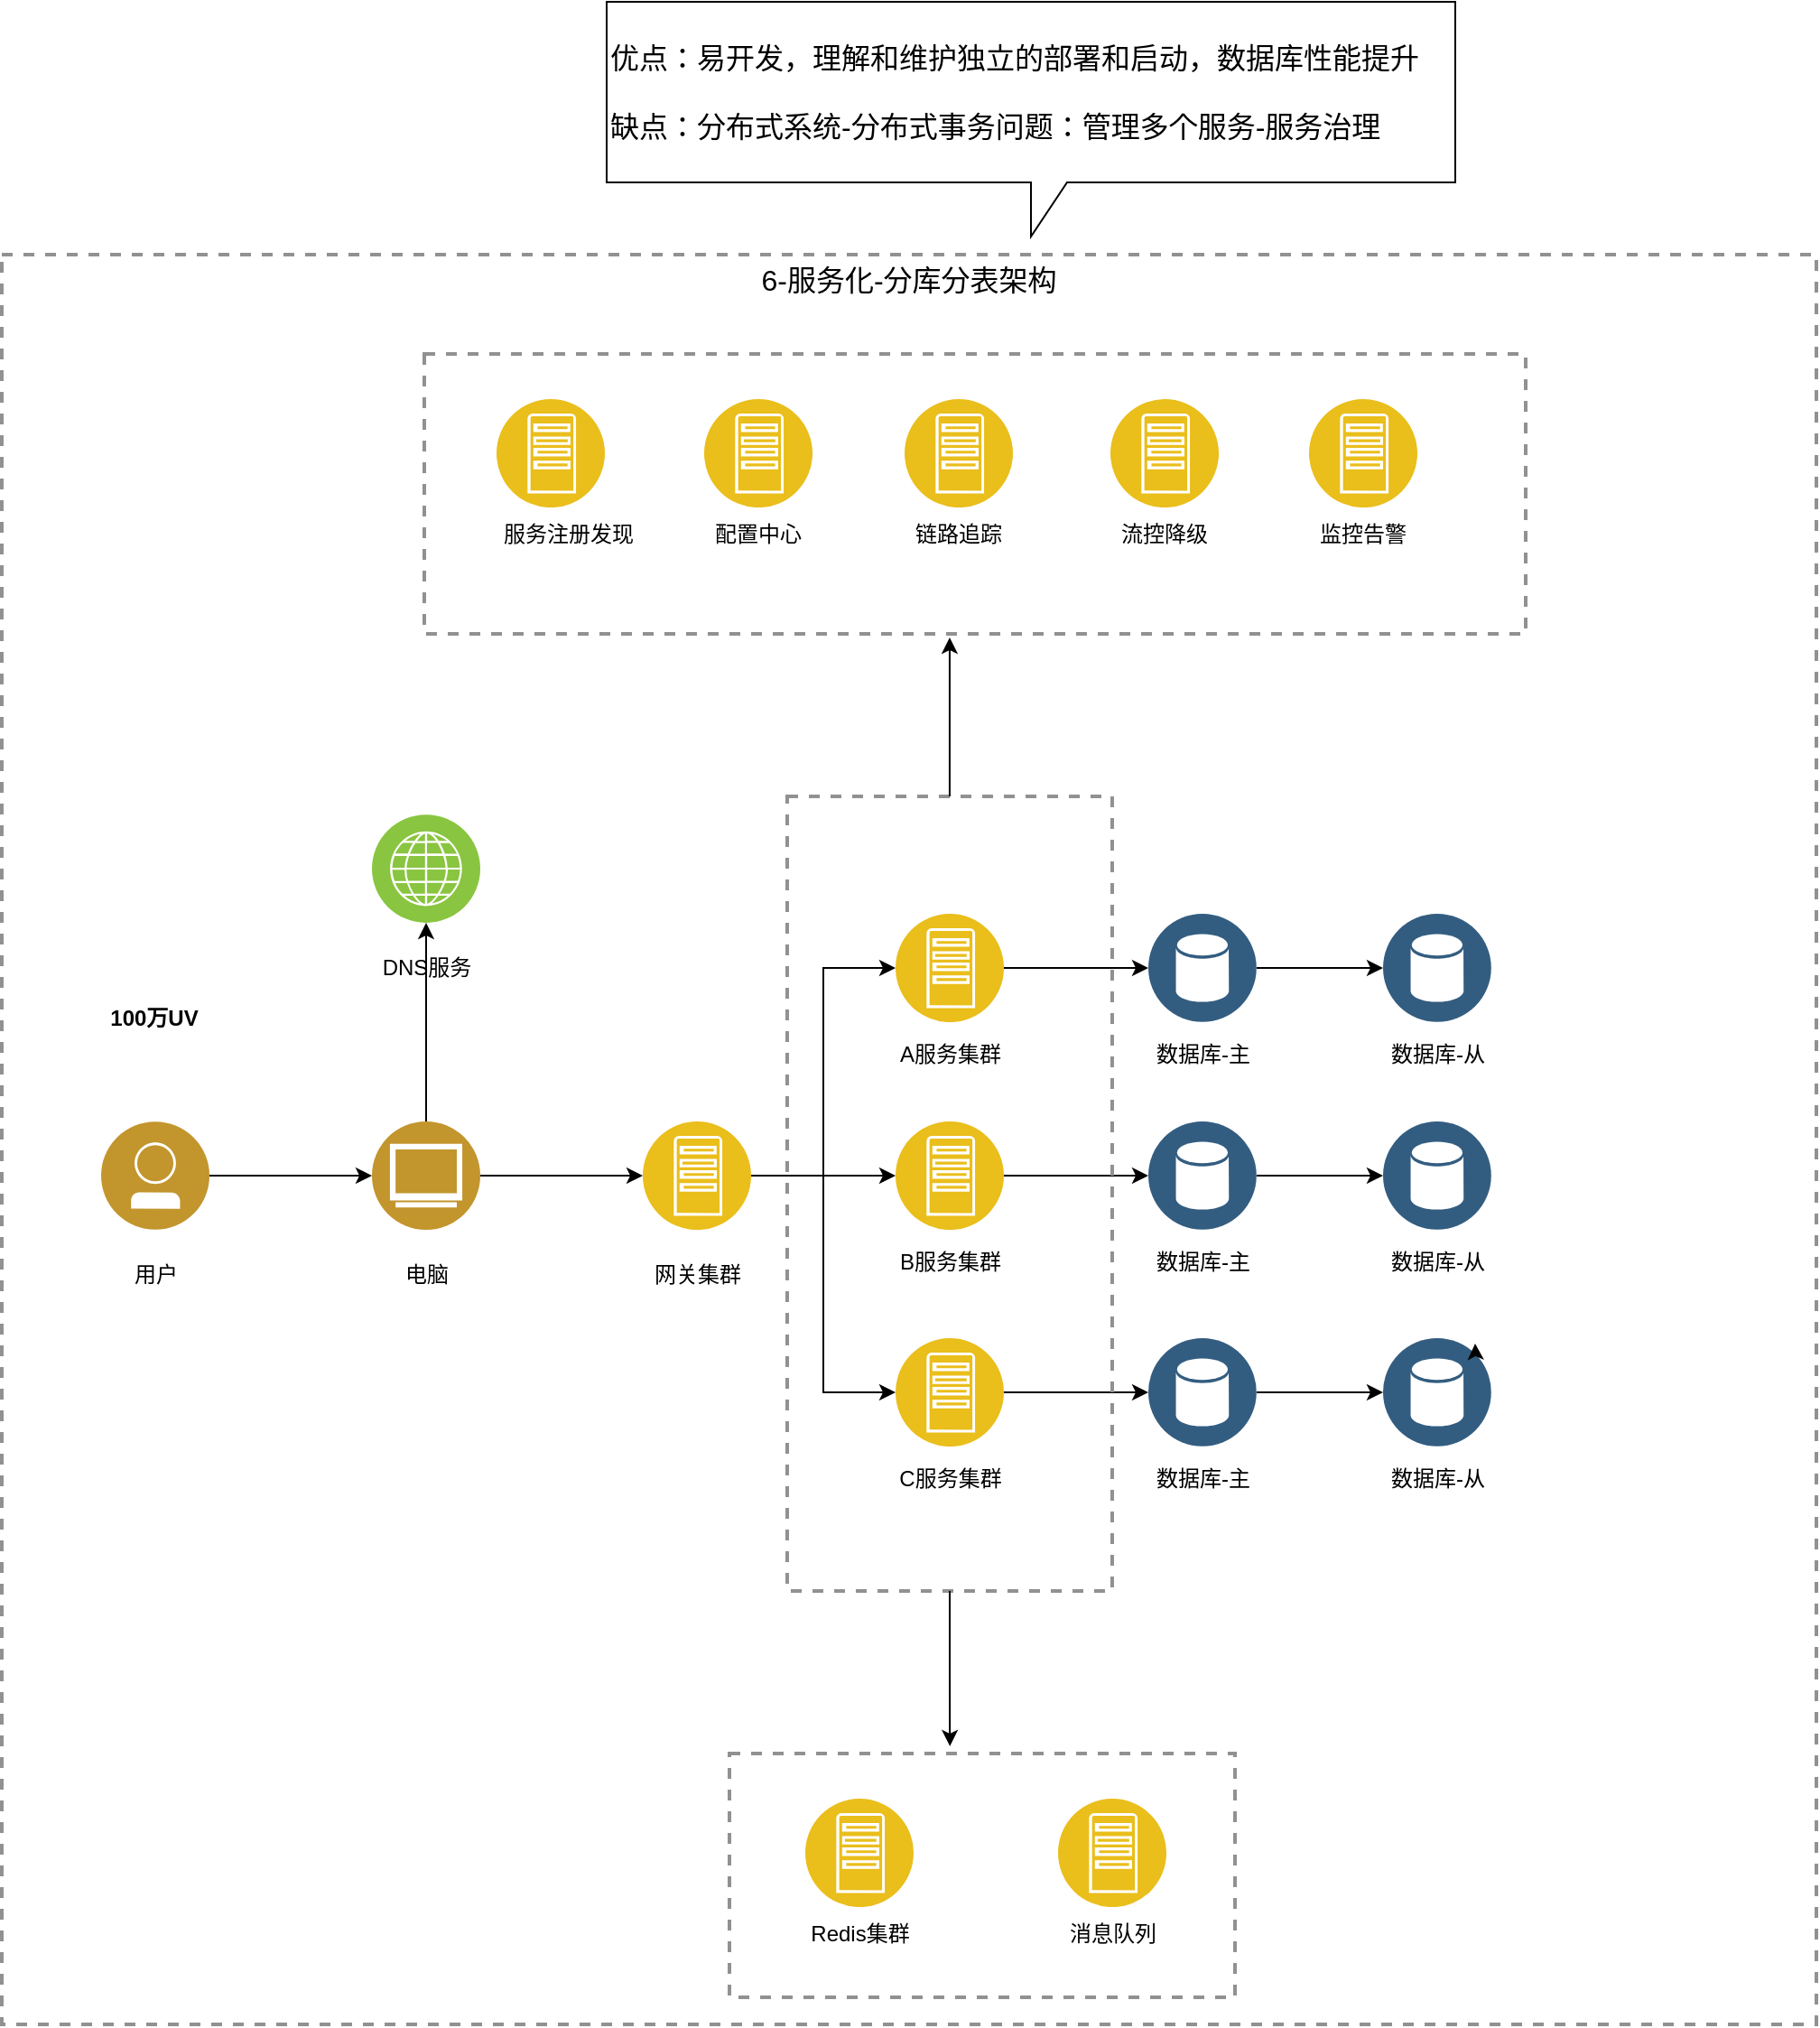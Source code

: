 <mxfile version="25.0.3">
  <diagram name="第 1 页" id="v08SBiCe49YFthJZVZgQ">
    <mxGraphModel dx="2261" dy="1915" grid="1" gridSize="10" guides="1" tooltips="1" connect="1" arrows="1" fold="1" page="1" pageScale="1" pageWidth="827" pageHeight="1169" math="0" shadow="0">
      <root>
        <mxCell id="0" />
        <mxCell id="1" parent="0" />
        <mxCell id="NUhmxYv8Nv4f0Cy1MO_9-7" style="edgeStyle=orthogonalEdgeStyle;rounded=0;orthogonalLoop=1;jettySize=auto;html=1;entryX=0;entryY=0.5;entryDx=0;entryDy=0;" edge="1" parent="1" source="NUhmxYv8Nv4f0Cy1MO_9-1" target="NUhmxYv8Nv4f0Cy1MO_9-3">
          <mxGeometry relative="1" as="geometry" />
        </mxCell>
        <mxCell id="NUhmxYv8Nv4f0Cy1MO_9-1" value="" style="image;aspect=fixed;perimeter=ellipsePerimeter;html=1;align=center;shadow=0;dashed=0;fontColor=#4277BB;labelBackgroundColor=default;fontSize=12;spacingTop=3;image=img/lib/ibm/users/user.svg;" vertex="1" parent="1">
          <mxGeometry x="30" y="270" width="60" height="60" as="geometry" />
        </mxCell>
        <mxCell id="NUhmxYv8Nv4f0Cy1MO_9-2" value="用户" style="text;html=1;align=center;verticalAlign=middle;resizable=0;points=[];autosize=1;strokeColor=none;fillColor=none;" vertex="1" parent="1">
          <mxGeometry x="35" y="340" width="50" height="30" as="geometry" />
        </mxCell>
        <mxCell id="NUhmxYv8Nv4f0Cy1MO_9-8" style="edgeStyle=orthogonalEdgeStyle;rounded=0;orthogonalLoop=1;jettySize=auto;html=1;entryX=0;entryY=0.5;entryDx=0;entryDy=0;" edge="1" parent="1" source="NUhmxYv8Nv4f0Cy1MO_9-3" target="NUhmxYv8Nv4f0Cy1MO_9-5">
          <mxGeometry relative="1" as="geometry" />
        </mxCell>
        <mxCell id="NUhmxYv8Nv4f0Cy1MO_9-11" style="edgeStyle=orthogonalEdgeStyle;rounded=0;orthogonalLoop=1;jettySize=auto;html=1;entryX=0.5;entryY=1;entryDx=0;entryDy=0;" edge="1" parent="1" source="NUhmxYv8Nv4f0Cy1MO_9-3" target="NUhmxYv8Nv4f0Cy1MO_9-9">
          <mxGeometry relative="1" as="geometry" />
        </mxCell>
        <mxCell id="NUhmxYv8Nv4f0Cy1MO_9-3" value="" style="image;aspect=fixed;perimeter=ellipsePerimeter;html=1;align=center;shadow=0;dashed=0;fontColor=#4277BB;labelBackgroundColor=default;fontSize=12;spacingTop=3;image=img/lib/ibm/users/browser.svg;" vertex="1" parent="1">
          <mxGeometry x="180" y="270" width="60" height="60" as="geometry" />
        </mxCell>
        <mxCell id="NUhmxYv8Nv4f0Cy1MO_9-4" value="电脑" style="text;html=1;align=center;verticalAlign=middle;resizable=0;points=[];autosize=1;strokeColor=none;fillColor=none;" vertex="1" parent="1">
          <mxGeometry x="185" y="340" width="50" height="30" as="geometry" />
        </mxCell>
        <mxCell id="NUhmxYv8Nv4f0Cy1MO_9-37" style="edgeStyle=orthogonalEdgeStyle;rounded=0;orthogonalLoop=1;jettySize=auto;html=1;entryX=0;entryY=0.5;entryDx=0;entryDy=0;" edge="1" parent="1" source="NUhmxYv8Nv4f0Cy1MO_9-5" target="NUhmxYv8Nv4f0Cy1MO_9-12">
          <mxGeometry relative="1" as="geometry" />
        </mxCell>
        <mxCell id="NUhmxYv8Nv4f0Cy1MO_9-38" style="edgeStyle=orthogonalEdgeStyle;rounded=0;orthogonalLoop=1;jettySize=auto;html=1;entryX=0;entryY=0.5;entryDx=0;entryDy=0;" edge="1" parent="1" source="NUhmxYv8Nv4f0Cy1MO_9-5" target="NUhmxYv8Nv4f0Cy1MO_9-16">
          <mxGeometry relative="1" as="geometry" />
        </mxCell>
        <mxCell id="NUhmxYv8Nv4f0Cy1MO_9-39" style="edgeStyle=orthogonalEdgeStyle;rounded=0;orthogonalLoop=1;jettySize=auto;html=1;entryX=0;entryY=0.5;entryDx=0;entryDy=0;" edge="1" parent="1" source="NUhmxYv8Nv4f0Cy1MO_9-5" target="NUhmxYv8Nv4f0Cy1MO_9-14">
          <mxGeometry relative="1" as="geometry" />
        </mxCell>
        <mxCell id="NUhmxYv8Nv4f0Cy1MO_9-5" value="" style="image;aspect=fixed;perimeter=ellipsePerimeter;html=1;align=center;shadow=0;dashed=0;fontColor=#4277BB;labelBackgroundColor=default;fontSize=12;spacingTop=3;image=img/lib/ibm/applications/app_server.svg;" vertex="1" parent="1">
          <mxGeometry x="330" y="270" width="60" height="60" as="geometry" />
        </mxCell>
        <mxCell id="NUhmxYv8Nv4f0Cy1MO_9-6" value="网关集群" style="text;html=1;align=center;verticalAlign=middle;resizable=0;points=[];autosize=1;strokeColor=none;fillColor=none;" vertex="1" parent="1">
          <mxGeometry x="325" y="340" width="70" height="30" as="geometry" />
        </mxCell>
        <mxCell id="NUhmxYv8Nv4f0Cy1MO_9-9" value="" style="image;aspect=fixed;perimeter=ellipsePerimeter;html=1;align=center;shadow=0;dashed=0;fontColor=#4277BB;labelBackgroundColor=default;fontSize=12;spacingTop=3;image=img/lib/ibm/infrastructure/channels.svg;" vertex="1" parent="1">
          <mxGeometry x="180" y="100" width="60" height="60" as="geometry" />
        </mxCell>
        <mxCell id="NUhmxYv8Nv4f0Cy1MO_9-10" value="DNS服务" style="text;html=1;align=center;verticalAlign=middle;resizable=0;points=[];autosize=1;strokeColor=none;fillColor=none;" vertex="1" parent="1">
          <mxGeometry x="175" y="170" width="70" height="30" as="geometry" />
        </mxCell>
        <mxCell id="NUhmxYv8Nv4f0Cy1MO_9-30" style="edgeStyle=orthogonalEdgeStyle;rounded=0;orthogonalLoop=1;jettySize=auto;html=1;entryX=0;entryY=0.5;entryDx=0;entryDy=0;" edge="1" parent="1" source="NUhmxYv8Nv4f0Cy1MO_9-12" target="NUhmxYv8Nv4f0Cy1MO_9-18">
          <mxGeometry relative="1" as="geometry" />
        </mxCell>
        <mxCell id="NUhmxYv8Nv4f0Cy1MO_9-12" value="" style="image;aspect=fixed;perimeter=ellipsePerimeter;html=1;align=center;shadow=0;dashed=0;fontColor=#4277BB;labelBackgroundColor=default;fontSize=12;spacingTop=3;image=img/lib/ibm/applications/app_server.svg;" vertex="1" parent="1">
          <mxGeometry x="470" y="155" width="60" height="60" as="geometry" />
        </mxCell>
        <mxCell id="NUhmxYv8Nv4f0Cy1MO_9-13" value="A服务集群" style="text;html=1;align=center;verticalAlign=middle;resizable=0;points=[];autosize=1;strokeColor=none;fillColor=none;" vertex="1" parent="1">
          <mxGeometry x="460" y="218" width="80" height="30" as="geometry" />
        </mxCell>
        <mxCell id="NUhmxYv8Nv4f0Cy1MO_9-32" style="edgeStyle=orthogonalEdgeStyle;rounded=0;orthogonalLoop=1;jettySize=auto;html=1;entryX=0;entryY=0.5;entryDx=0;entryDy=0;" edge="1" parent="1" source="NUhmxYv8Nv4f0Cy1MO_9-14" target="NUhmxYv8Nv4f0Cy1MO_9-22">
          <mxGeometry relative="1" as="geometry" />
        </mxCell>
        <mxCell id="NUhmxYv8Nv4f0Cy1MO_9-14" value="" style="image;aspect=fixed;perimeter=ellipsePerimeter;html=1;align=center;shadow=0;dashed=0;fontColor=#4277BB;labelBackgroundColor=default;fontSize=12;spacingTop=3;image=img/lib/ibm/applications/app_server.svg;" vertex="1" parent="1">
          <mxGeometry x="470" y="270" width="60" height="60" as="geometry" />
        </mxCell>
        <mxCell id="NUhmxYv8Nv4f0Cy1MO_9-15" value="B服务集群" style="text;html=1;align=center;verticalAlign=middle;resizable=0;points=[];autosize=1;strokeColor=none;fillColor=none;" vertex="1" parent="1">
          <mxGeometry x="460" y="333" width="80" height="30" as="geometry" />
        </mxCell>
        <mxCell id="NUhmxYv8Nv4f0Cy1MO_9-34" style="edgeStyle=orthogonalEdgeStyle;rounded=0;orthogonalLoop=1;jettySize=auto;html=1;entryX=0;entryY=0.5;entryDx=0;entryDy=0;" edge="1" parent="1" source="NUhmxYv8Nv4f0Cy1MO_9-16" target="NUhmxYv8Nv4f0Cy1MO_9-24">
          <mxGeometry relative="1" as="geometry" />
        </mxCell>
        <mxCell id="NUhmxYv8Nv4f0Cy1MO_9-16" value="" style="image;aspect=fixed;perimeter=ellipsePerimeter;html=1;align=center;shadow=0;dashed=0;fontColor=#4277BB;labelBackgroundColor=default;fontSize=12;spacingTop=3;image=img/lib/ibm/applications/app_server.svg;" vertex="1" parent="1">
          <mxGeometry x="470" y="390" width="60" height="60" as="geometry" />
        </mxCell>
        <mxCell id="NUhmxYv8Nv4f0Cy1MO_9-17" value="C服务集群" style="text;html=1;align=center;verticalAlign=middle;resizable=0;points=[];autosize=1;strokeColor=none;fillColor=none;" vertex="1" parent="1">
          <mxGeometry x="460" y="453" width="80" height="30" as="geometry" />
        </mxCell>
        <mxCell id="NUhmxYv8Nv4f0Cy1MO_9-31" style="edgeStyle=orthogonalEdgeStyle;rounded=0;orthogonalLoop=1;jettySize=auto;html=1;entryX=0;entryY=0.5;entryDx=0;entryDy=0;" edge="1" parent="1" source="NUhmxYv8Nv4f0Cy1MO_9-18" target="NUhmxYv8Nv4f0Cy1MO_9-20">
          <mxGeometry relative="1" as="geometry" />
        </mxCell>
        <mxCell id="NUhmxYv8Nv4f0Cy1MO_9-18" value="" style="image;aspect=fixed;perimeter=ellipsePerimeter;html=1;align=center;shadow=0;dashed=0;fontColor=#4277BB;labelBackgroundColor=default;fontSize=12;spacingTop=3;image=img/lib/ibm/data/data_services.svg;" vertex="1" parent="1">
          <mxGeometry x="610" y="155" width="60" height="60" as="geometry" />
        </mxCell>
        <mxCell id="NUhmxYv8Nv4f0Cy1MO_9-19" value="数据库-主" style="text;html=1;align=center;verticalAlign=middle;resizable=0;points=[];autosize=1;strokeColor=none;fillColor=none;" vertex="1" parent="1">
          <mxGeometry x="600" y="218" width="80" height="30" as="geometry" />
        </mxCell>
        <mxCell id="NUhmxYv8Nv4f0Cy1MO_9-20" value="" style="image;aspect=fixed;perimeter=ellipsePerimeter;html=1;align=center;shadow=0;dashed=0;fontColor=#4277BB;labelBackgroundColor=default;fontSize=12;spacingTop=3;image=img/lib/ibm/data/data_services.svg;" vertex="1" parent="1">
          <mxGeometry x="740" y="155" width="60" height="60" as="geometry" />
        </mxCell>
        <mxCell id="NUhmxYv8Nv4f0Cy1MO_9-21" value="数据库-从" style="text;html=1;align=center;verticalAlign=middle;resizable=0;points=[];autosize=1;strokeColor=none;fillColor=none;" vertex="1" parent="1">
          <mxGeometry x="730" y="218" width="80" height="30" as="geometry" />
        </mxCell>
        <mxCell id="NUhmxYv8Nv4f0Cy1MO_9-33" style="edgeStyle=orthogonalEdgeStyle;rounded=0;orthogonalLoop=1;jettySize=auto;html=1;entryX=0;entryY=0.5;entryDx=0;entryDy=0;" edge="1" parent="1" source="NUhmxYv8Nv4f0Cy1MO_9-22" target="NUhmxYv8Nv4f0Cy1MO_9-26">
          <mxGeometry relative="1" as="geometry" />
        </mxCell>
        <mxCell id="NUhmxYv8Nv4f0Cy1MO_9-22" value="" style="image;aspect=fixed;perimeter=ellipsePerimeter;html=1;align=center;shadow=0;dashed=0;fontColor=#4277BB;labelBackgroundColor=default;fontSize=12;spacingTop=3;image=img/lib/ibm/data/data_services.svg;" vertex="1" parent="1">
          <mxGeometry x="610" y="270" width="60" height="60" as="geometry" />
        </mxCell>
        <mxCell id="NUhmxYv8Nv4f0Cy1MO_9-23" value="数据库-主" style="text;html=1;align=center;verticalAlign=middle;resizable=0;points=[];autosize=1;strokeColor=none;fillColor=none;" vertex="1" parent="1">
          <mxGeometry x="600" y="333" width="80" height="30" as="geometry" />
        </mxCell>
        <mxCell id="NUhmxYv8Nv4f0Cy1MO_9-36" style="edgeStyle=orthogonalEdgeStyle;rounded=0;orthogonalLoop=1;jettySize=auto;html=1;entryX=0;entryY=0.5;entryDx=0;entryDy=0;" edge="1" parent="1" source="NUhmxYv8Nv4f0Cy1MO_9-24" target="NUhmxYv8Nv4f0Cy1MO_9-28">
          <mxGeometry relative="1" as="geometry" />
        </mxCell>
        <mxCell id="NUhmxYv8Nv4f0Cy1MO_9-24" value="" style="image;aspect=fixed;perimeter=ellipsePerimeter;html=1;align=center;shadow=0;dashed=0;fontColor=#4277BB;labelBackgroundColor=default;fontSize=12;spacingTop=3;image=img/lib/ibm/data/data_services.svg;" vertex="1" parent="1">
          <mxGeometry x="610" y="390" width="60" height="60" as="geometry" />
        </mxCell>
        <mxCell id="NUhmxYv8Nv4f0Cy1MO_9-25" value="数据库-主" style="text;html=1;align=center;verticalAlign=middle;resizable=0;points=[];autosize=1;strokeColor=none;fillColor=none;" vertex="1" parent="1">
          <mxGeometry x="600" y="453" width="80" height="30" as="geometry" />
        </mxCell>
        <mxCell id="NUhmxYv8Nv4f0Cy1MO_9-26" value="" style="image;aspect=fixed;perimeter=ellipsePerimeter;html=1;align=center;shadow=0;dashed=0;fontColor=#4277BB;labelBackgroundColor=default;fontSize=12;spacingTop=3;image=img/lib/ibm/data/data_services.svg;" vertex="1" parent="1">
          <mxGeometry x="740" y="270" width="60" height="60" as="geometry" />
        </mxCell>
        <mxCell id="NUhmxYv8Nv4f0Cy1MO_9-27" value="数据库-从" style="text;html=1;align=center;verticalAlign=middle;resizable=0;points=[];autosize=1;strokeColor=none;fillColor=none;" vertex="1" parent="1">
          <mxGeometry x="730" y="333" width="80" height="30" as="geometry" />
        </mxCell>
        <mxCell id="NUhmxYv8Nv4f0Cy1MO_9-28" value="" style="image;aspect=fixed;perimeter=ellipsePerimeter;html=1;align=center;shadow=0;dashed=0;fontColor=#4277BB;labelBackgroundColor=default;fontSize=12;spacingTop=3;image=img/lib/ibm/data/data_services.svg;" vertex="1" parent="1">
          <mxGeometry x="740" y="390" width="60" height="60" as="geometry" />
        </mxCell>
        <mxCell id="NUhmxYv8Nv4f0Cy1MO_9-29" value="数据库-从" style="text;html=1;align=center;verticalAlign=middle;resizable=0;points=[];autosize=1;strokeColor=none;fillColor=none;" vertex="1" parent="1">
          <mxGeometry x="730" y="453" width="80" height="30" as="geometry" />
        </mxCell>
        <mxCell id="NUhmxYv8Nv4f0Cy1MO_9-35" style="edgeStyle=orthogonalEdgeStyle;rounded=0;orthogonalLoop=1;jettySize=auto;html=1;exitX=1;exitY=0;exitDx=0;exitDy=0;entryX=0.85;entryY=0.05;entryDx=0;entryDy=0;entryPerimeter=0;" edge="1" parent="1" source="NUhmxYv8Nv4f0Cy1MO_9-28" target="NUhmxYv8Nv4f0Cy1MO_9-28">
          <mxGeometry relative="1" as="geometry" />
        </mxCell>
        <mxCell id="NUhmxYv8Nv4f0Cy1MO_9-40" value="" style="image;aspect=fixed;perimeter=ellipsePerimeter;html=1;align=center;shadow=0;dashed=0;fontColor=#4277BB;labelBackgroundColor=default;fontSize=12;spacingTop=3;image=img/lib/ibm/applications/app_server.svg;" vertex="1" parent="1">
          <mxGeometry x="420" y="645" width="60" height="60" as="geometry" />
        </mxCell>
        <mxCell id="NUhmxYv8Nv4f0Cy1MO_9-41" value="Redis集群" style="text;html=1;align=center;verticalAlign=middle;resizable=0;points=[];autosize=1;strokeColor=none;fillColor=none;" vertex="1" parent="1">
          <mxGeometry x="410" y="705" width="80" height="30" as="geometry" />
        </mxCell>
        <mxCell id="NUhmxYv8Nv4f0Cy1MO_9-42" value="" style="image;aspect=fixed;perimeter=ellipsePerimeter;html=1;align=center;shadow=0;dashed=0;fontColor=#4277BB;labelBackgroundColor=default;fontSize=12;spacingTop=3;image=img/lib/ibm/applications/app_server.svg;" vertex="1" parent="1">
          <mxGeometry x="560" y="645" width="60" height="60" as="geometry" />
        </mxCell>
        <mxCell id="NUhmxYv8Nv4f0Cy1MO_9-43" value="消息队列" style="text;html=1;align=center;verticalAlign=middle;resizable=0;points=[];autosize=1;strokeColor=none;fillColor=none;" vertex="1" parent="1">
          <mxGeometry x="555" y="705" width="70" height="30" as="geometry" />
        </mxCell>
        <mxCell id="NUhmxYv8Nv4f0Cy1MO_9-44" value="" style="fontStyle=0;verticalAlign=top;align=center;spacingTop=-2;fillColor=none;rounded=0;whiteSpace=wrap;html=1;strokeColor=#919191;strokeWidth=2;dashed=1;container=1;collapsible=0;expand=0;recursiveResize=0;" vertex="1" parent="1">
          <mxGeometry x="378" y="620" width="280" height="135" as="geometry" />
        </mxCell>
        <mxCell id="NUhmxYv8Nv4f0Cy1MO_9-46" value="" style="fontStyle=0;verticalAlign=top;align=center;spacingTop=-2;fillColor=none;rounded=0;whiteSpace=wrap;html=1;strokeColor=#919191;strokeWidth=2;dashed=1;container=1;collapsible=0;expand=0;recursiveResize=0;" vertex="1" parent="1">
          <mxGeometry x="410" y="90" width="180" height="440" as="geometry" />
        </mxCell>
        <mxCell id="NUhmxYv8Nv4f0Cy1MO_9-48" style="edgeStyle=orthogonalEdgeStyle;rounded=0;orthogonalLoop=1;jettySize=auto;html=1;entryX=0.436;entryY=-0.03;entryDx=0;entryDy=0;entryPerimeter=0;" edge="1" parent="1" source="NUhmxYv8Nv4f0Cy1MO_9-46" target="NUhmxYv8Nv4f0Cy1MO_9-44">
          <mxGeometry relative="1" as="geometry" />
        </mxCell>
        <mxCell id="NUhmxYv8Nv4f0Cy1MO_9-63" value="" style="group" vertex="1" connectable="0" parent="1">
          <mxGeometry x="209" y="-155" width="610" height="155" as="geometry" />
        </mxCell>
        <mxCell id="NUhmxYv8Nv4f0Cy1MO_9-50" value="" style="fontStyle=0;verticalAlign=top;align=center;spacingTop=-2;fillColor=none;rounded=0;whiteSpace=wrap;html=1;strokeColor=#919191;strokeWidth=2;dashed=1;container=0;collapsible=0;expand=0;recursiveResize=0;" vertex="1" parent="NUhmxYv8Nv4f0Cy1MO_9-63">
          <mxGeometry width="610" height="155" as="geometry" />
        </mxCell>
        <mxCell id="NUhmxYv8Nv4f0Cy1MO_9-49" value="" style="image;aspect=fixed;perimeter=ellipsePerimeter;html=1;align=center;shadow=0;dashed=0;fontColor=#4277BB;labelBackgroundColor=default;fontSize=12;spacingTop=3;image=img/lib/ibm/applications/app_server.svg;container=0;" vertex="1" parent="NUhmxYv8Nv4f0Cy1MO_9-63">
          <mxGeometry x="40" y="25" width="60" height="60" as="geometry" />
        </mxCell>
        <mxCell id="NUhmxYv8Nv4f0Cy1MO_9-51" value="服务注册发现" style="text;html=1;align=center;verticalAlign=middle;whiteSpace=wrap;rounded=0;container=0;" vertex="1" parent="NUhmxYv8Nv4f0Cy1MO_9-63">
          <mxGeometry x="40" y="85" width="80" height="30" as="geometry" />
        </mxCell>
        <mxCell id="NUhmxYv8Nv4f0Cy1MO_9-55" value="配置中心" style="text;html=1;align=center;verticalAlign=middle;whiteSpace=wrap;rounded=0;container=0;" vertex="1" parent="NUhmxYv8Nv4f0Cy1MO_9-63">
          <mxGeometry x="145" y="85" width="80" height="30" as="geometry" />
        </mxCell>
        <mxCell id="NUhmxYv8Nv4f0Cy1MO_9-56" value="" style="image;aspect=fixed;perimeter=ellipsePerimeter;html=1;align=center;shadow=0;dashed=0;fontColor=#4277BB;labelBackgroundColor=default;fontSize=12;spacingTop=3;image=img/lib/ibm/applications/app_server.svg;container=0;" vertex="1" parent="NUhmxYv8Nv4f0Cy1MO_9-63">
          <mxGeometry x="155" y="25" width="60" height="60" as="geometry" />
        </mxCell>
        <mxCell id="NUhmxYv8Nv4f0Cy1MO_9-57" value="链路追踪" style="text;html=1;align=center;verticalAlign=middle;whiteSpace=wrap;rounded=0;container=0;" vertex="1" parent="NUhmxYv8Nv4f0Cy1MO_9-63">
          <mxGeometry x="256" y="85" width="80" height="30" as="geometry" />
        </mxCell>
        <mxCell id="NUhmxYv8Nv4f0Cy1MO_9-58" value="" style="image;aspect=fixed;perimeter=ellipsePerimeter;html=1;align=center;shadow=0;dashed=0;fontColor=#4277BB;labelBackgroundColor=default;fontSize=12;spacingTop=3;image=img/lib/ibm/applications/app_server.svg;container=0;" vertex="1" parent="NUhmxYv8Nv4f0Cy1MO_9-63">
          <mxGeometry x="266" y="25" width="60" height="60" as="geometry" />
        </mxCell>
        <mxCell id="NUhmxYv8Nv4f0Cy1MO_9-59" value="流控降级" style="text;html=1;align=center;verticalAlign=middle;whiteSpace=wrap;rounded=0;container=0;" vertex="1" parent="NUhmxYv8Nv4f0Cy1MO_9-63">
          <mxGeometry x="370" y="85" width="80" height="30" as="geometry" />
        </mxCell>
        <mxCell id="NUhmxYv8Nv4f0Cy1MO_9-60" value="" style="image;aspect=fixed;perimeter=ellipsePerimeter;html=1;align=center;shadow=0;dashed=0;fontColor=#4277BB;labelBackgroundColor=default;fontSize=12;spacingTop=3;image=img/lib/ibm/applications/app_server.svg;container=0;" vertex="1" parent="NUhmxYv8Nv4f0Cy1MO_9-63">
          <mxGeometry x="380" y="25" width="60" height="60" as="geometry" />
        </mxCell>
        <mxCell id="NUhmxYv8Nv4f0Cy1MO_9-61" value="监控告警" style="text;html=1;align=center;verticalAlign=middle;whiteSpace=wrap;rounded=0;container=0;" vertex="1" parent="NUhmxYv8Nv4f0Cy1MO_9-63">
          <mxGeometry x="480" y="85" width="80" height="30" as="geometry" />
        </mxCell>
        <mxCell id="NUhmxYv8Nv4f0Cy1MO_9-62" value="" style="image;aspect=fixed;perimeter=ellipsePerimeter;html=1;align=center;shadow=0;dashed=0;fontColor=#4277BB;labelBackgroundColor=default;fontSize=12;spacingTop=3;image=img/lib/ibm/applications/app_server.svg;container=0;" vertex="1" parent="NUhmxYv8Nv4f0Cy1MO_9-63">
          <mxGeometry x="490" y="25" width="60" height="60" as="geometry" />
        </mxCell>
        <mxCell id="NUhmxYv8Nv4f0Cy1MO_9-64" style="edgeStyle=orthogonalEdgeStyle;rounded=0;orthogonalLoop=1;jettySize=auto;html=1;entryX=0.477;entryY=1.013;entryDx=0;entryDy=0;entryPerimeter=0;" edge="1" parent="1" source="NUhmxYv8Nv4f0Cy1MO_9-46" target="NUhmxYv8Nv4f0Cy1MO_9-50">
          <mxGeometry relative="1" as="geometry" />
        </mxCell>
        <mxCell id="NUhmxYv8Nv4f0Cy1MO_9-65" value="优点：易开发，理解和维护独立的部署和启动，数据库性能提升&lt;div&gt;&lt;br&gt;&lt;/div&gt;&lt;div&gt;缺点：分布式系统-分布式事务问题：管理多个服务-服务治理&lt;/div&gt;" style="shape=callout;whiteSpace=wrap;html=1;perimeter=calloutPerimeter;align=left;fontSize=16;" vertex="1" parent="1">
          <mxGeometry x="310" y="-350" width="470" height="130" as="geometry" />
        </mxCell>
        <mxCell id="NUhmxYv8Nv4f0Cy1MO_9-66" value="100万UV" style="text;html=1;align=center;verticalAlign=middle;resizable=0;points=[];autosize=1;strokeColor=none;fillColor=none;fontStyle=1" vertex="1" parent="1">
          <mxGeometry x="24" y="198" width="70" height="30" as="geometry" />
        </mxCell>
        <mxCell id="NUhmxYv8Nv4f0Cy1MO_9-67" value="6-服务化-分库分表架构" style="fontStyle=0;verticalAlign=top;align=center;spacingTop=-2;fillColor=none;rounded=0;whiteSpace=wrap;html=1;strokeColor=#919191;strokeWidth=2;dashed=1;container=1;collapsible=0;expand=0;recursiveResize=0;fontSize=16;" vertex="1" parent="1">
          <mxGeometry x="-25" y="-210" width="1005" height="980" as="geometry" />
        </mxCell>
      </root>
    </mxGraphModel>
  </diagram>
</mxfile>
